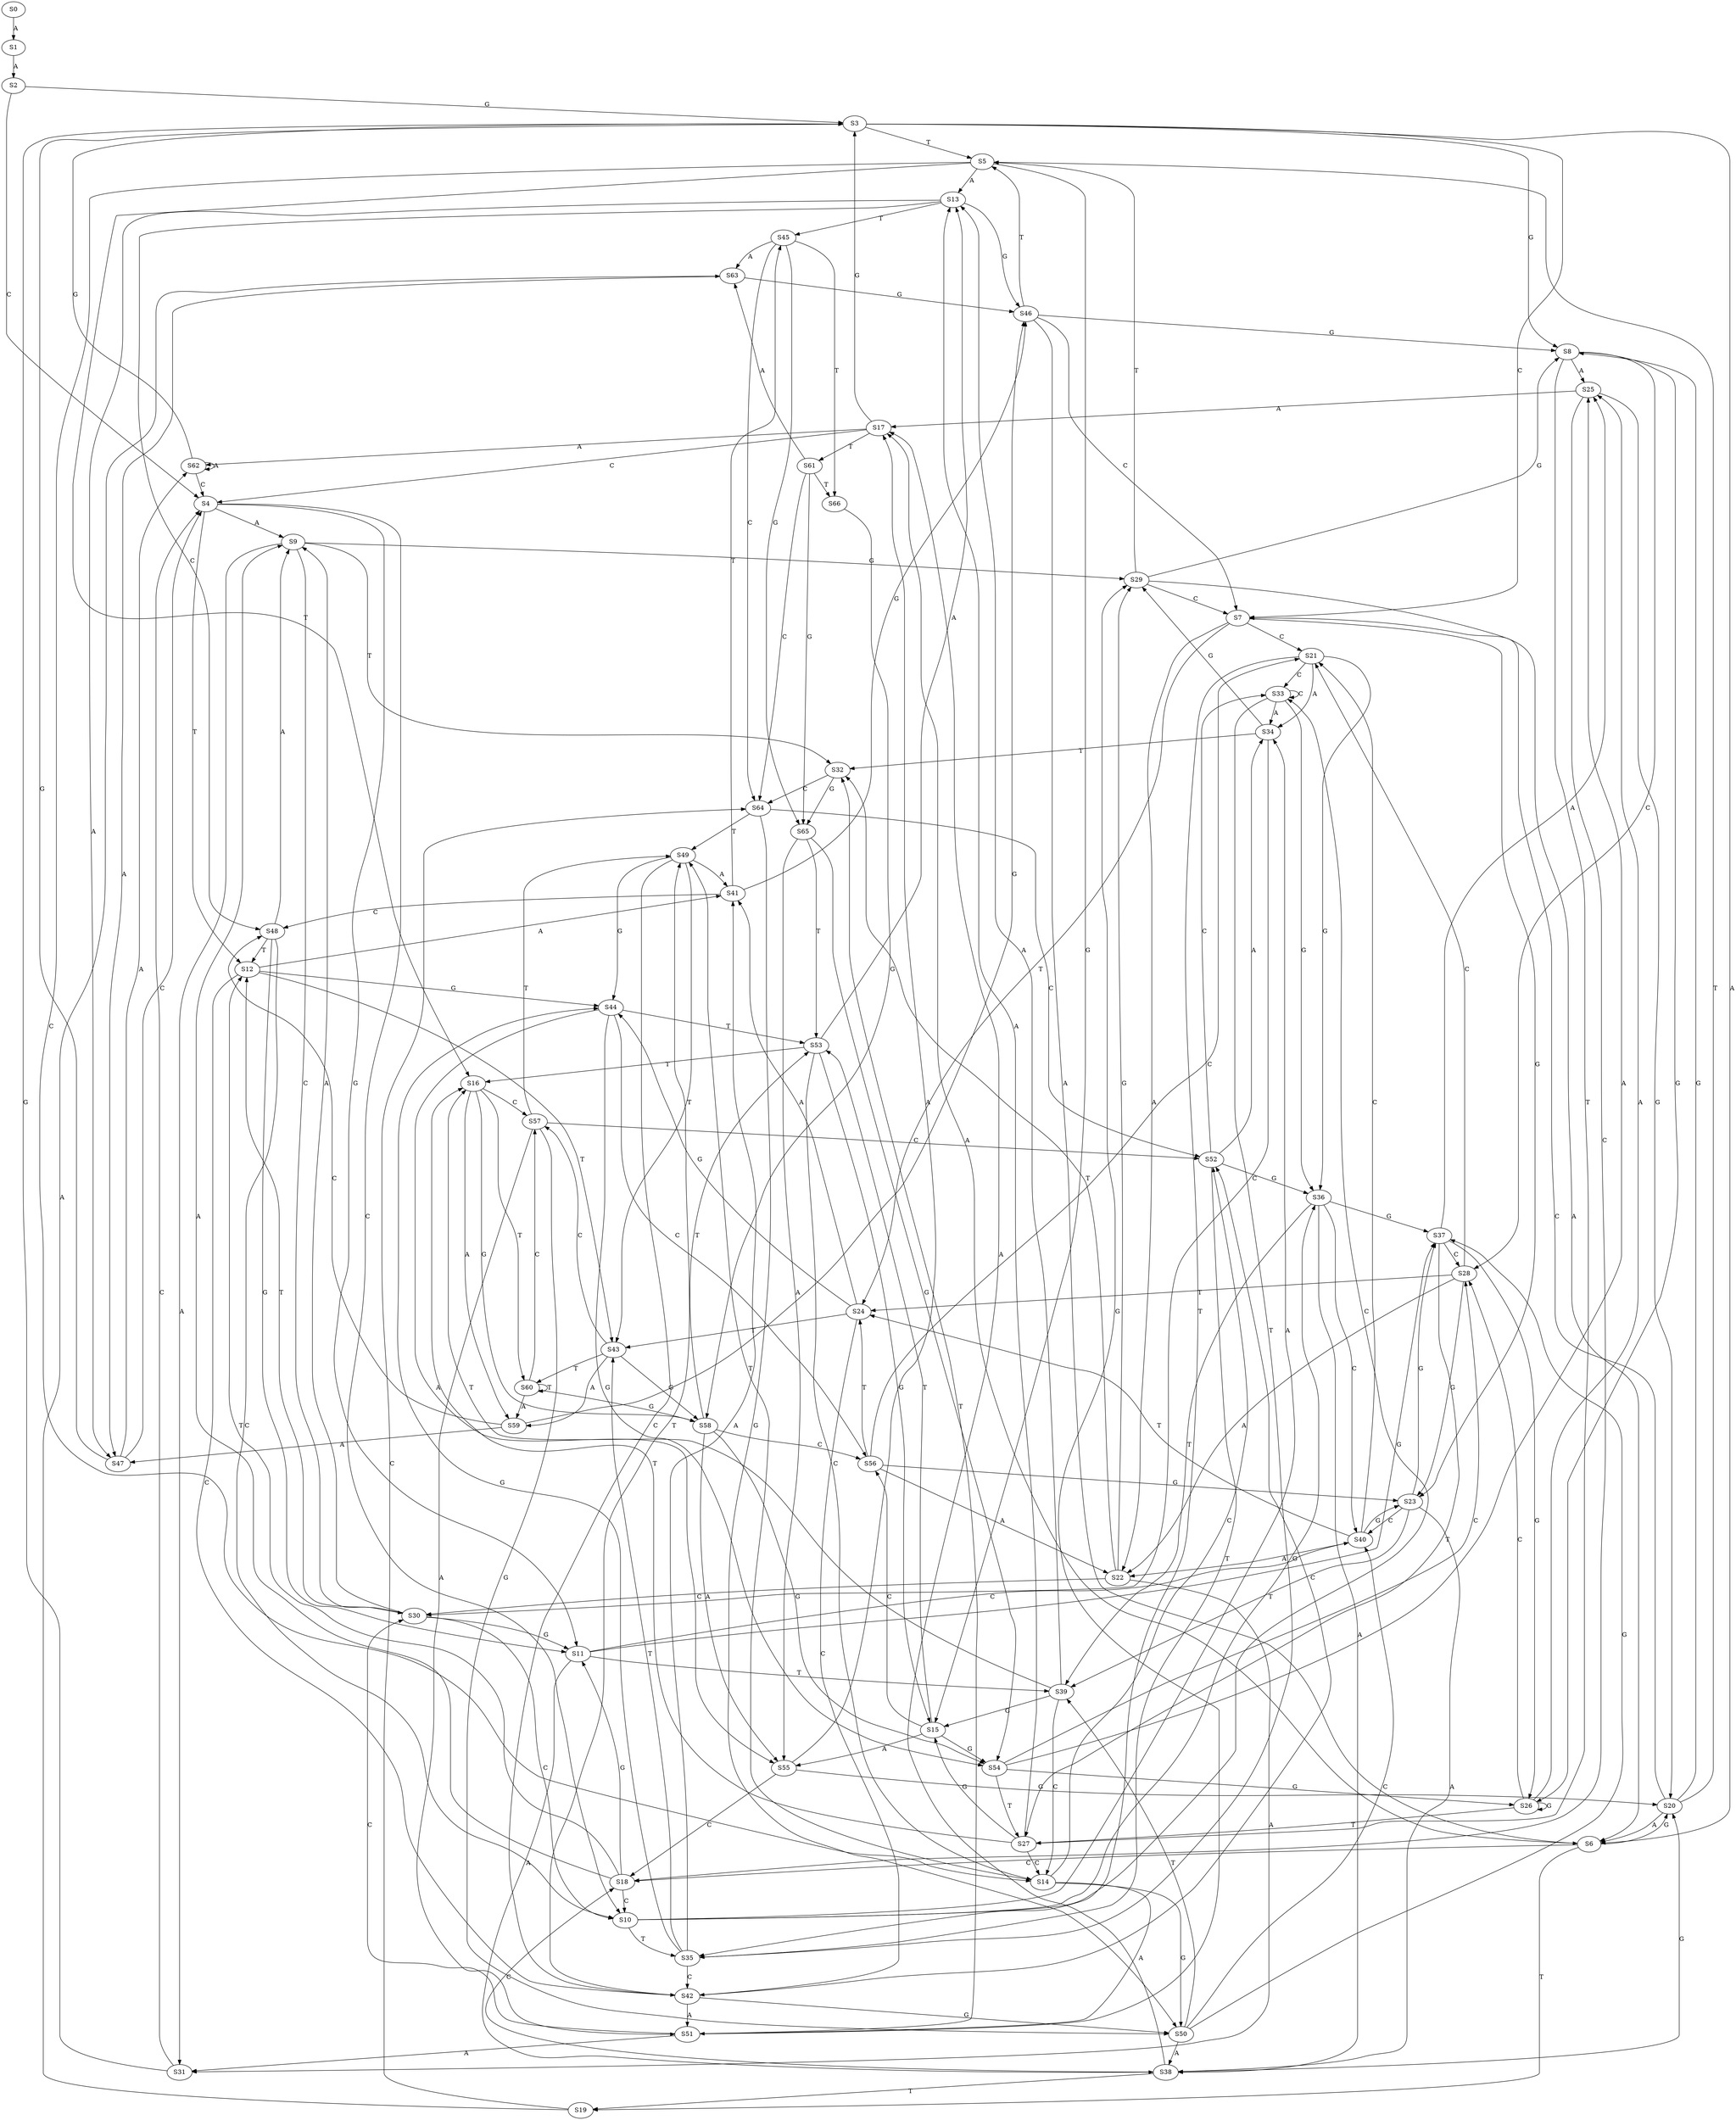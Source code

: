 strict digraph  {
	S0 -> S1 [ label = A ];
	S1 -> S2 [ label = A ];
	S2 -> S3 [ label = G ];
	S2 -> S4 [ label = C ];
	S3 -> S5 [ label = T ];
	S3 -> S6 [ label = A ];
	S3 -> S7 [ label = C ];
	S3 -> S8 [ label = G ];
	S4 -> S9 [ label = A ];
	S4 -> S10 [ label = C ];
	S4 -> S11 [ label = G ];
	S4 -> S12 [ label = T ];
	S5 -> S13 [ label = A ];
	S5 -> S14 [ label = C ];
	S5 -> S15 [ label = G ];
	S5 -> S16 [ label = T ];
	S6 -> S17 [ label = A ];
	S6 -> S18 [ label = C ];
	S6 -> S19 [ label = T ];
	S6 -> S20 [ label = G ];
	S7 -> S21 [ label = C ];
	S7 -> S22 [ label = A ];
	S7 -> S23 [ label = G ];
	S7 -> S24 [ label = T ];
	S8 -> S25 [ label = A ];
	S8 -> S26 [ label = G ];
	S8 -> S27 [ label = T ];
	S8 -> S28 [ label = C ];
	S9 -> S29 [ label = G ];
	S9 -> S30 [ label = C ];
	S9 -> S31 [ label = A ];
	S9 -> S32 [ label = T ];
	S10 -> S33 [ label = C ];
	S10 -> S34 [ label = A ];
	S10 -> S35 [ label = T ];
	S10 -> S36 [ label = G ];
	S11 -> S37 [ label = G ];
	S11 -> S38 [ label = A ];
	S11 -> S39 [ label = T ];
	S11 -> S40 [ label = C ];
	S12 -> S41 [ label = A ];
	S12 -> S42 [ label = C ];
	S12 -> S43 [ label = T ];
	S12 -> S44 [ label = G ];
	S13 -> S45 [ label = T ];
	S13 -> S46 [ label = G ];
	S13 -> S47 [ label = A ];
	S13 -> S48 [ label = C ];
	S14 -> S49 [ label = T ];
	S14 -> S50 [ label = G ];
	S14 -> S51 [ label = A ];
	S14 -> S52 [ label = C ];
	S15 -> S53 [ label = T ];
	S15 -> S54 [ label = G ];
	S15 -> S55 [ label = A ];
	S15 -> S56 [ label = C ];
	S16 -> S57 [ label = C ];
	S16 -> S58 [ label = G ];
	S16 -> S59 [ label = A ];
	S16 -> S60 [ label = T ];
	S17 -> S61 [ label = T ];
	S17 -> S4 [ label = C ];
	S17 -> S62 [ label = A ];
	S17 -> S3 [ label = G ];
	S18 -> S12 [ label = T ];
	S18 -> S11 [ label = G ];
	S18 -> S10 [ label = C ];
	S18 -> S9 [ label = A ];
	S19 -> S63 [ label = A ];
	S19 -> S64 [ label = C ];
	S20 -> S5 [ label = T ];
	S20 -> S8 [ label = G ];
	S20 -> S6 [ label = A ];
	S20 -> S7 [ label = C ];
	S21 -> S36 [ label = G ];
	S21 -> S34 [ label = A ];
	S21 -> S35 [ label = T ];
	S21 -> S33 [ label = C ];
	S22 -> S29 [ label = G ];
	S22 -> S30 [ label = C ];
	S22 -> S31 [ label = A ];
	S22 -> S32 [ label = T ];
	S23 -> S37 [ label = G ];
	S23 -> S38 [ label = A ];
	S23 -> S39 [ label = T ];
	S23 -> S40 [ label = C ];
	S24 -> S41 [ label = A ];
	S24 -> S42 [ label = C ];
	S24 -> S43 [ label = T ];
	S24 -> S44 [ label = G ];
	S25 -> S17 [ label = A ];
	S25 -> S20 [ label = G ];
	S25 -> S18 [ label = C ];
	S26 -> S27 [ label = T ];
	S26 -> S28 [ label = C ];
	S26 -> S26 [ label = G ];
	S26 -> S25 [ label = A ];
	S27 -> S13 [ label = A ];
	S27 -> S14 [ label = C ];
	S27 -> S15 [ label = G ];
	S27 -> S16 [ label = T ];
	S28 -> S24 [ label = T ];
	S28 -> S21 [ label = C ];
	S28 -> S22 [ label = A ];
	S28 -> S23 [ label = G ];
	S29 -> S8 [ label = G ];
	S29 -> S5 [ label = T ];
	S29 -> S6 [ label = A ];
	S29 -> S7 [ label = C ];
	S30 -> S12 [ label = T ];
	S30 -> S11 [ label = G ];
	S30 -> S9 [ label = A ];
	S30 -> S10 [ label = C ];
	S31 -> S3 [ label = G ];
	S31 -> S4 [ label = C ];
	S32 -> S64 [ label = C ];
	S32 -> S65 [ label = G ];
	S33 -> S36 [ label = G ];
	S33 -> S33 [ label = C ];
	S33 -> S34 [ label = A ];
	S33 -> S35 [ label = T ];
	S34 -> S29 [ label = G ];
	S34 -> S32 [ label = T ];
	S34 -> S30 [ label = C ];
	S35 -> S44 [ label = G ];
	S35 -> S42 [ label = C ];
	S35 -> S43 [ label = T ];
	S35 -> S41 [ label = A ];
	S36 -> S38 [ label = A ];
	S36 -> S37 [ label = G ];
	S36 -> S39 [ label = T ];
	S36 -> S40 [ label = C ];
	S37 -> S25 [ label = A ];
	S37 -> S26 [ label = G ];
	S37 -> S28 [ label = C ];
	S37 -> S27 [ label = T ];
	S38 -> S17 [ label = A ];
	S38 -> S18 [ label = C ];
	S38 -> S20 [ label = G ];
	S38 -> S19 [ label = T ];
	S39 -> S14 [ label = C ];
	S39 -> S13 [ label = A ];
	S39 -> S15 [ label = G ];
	S39 -> S16 [ label = T ];
	S40 -> S23 [ label = G ];
	S40 -> S24 [ label = T ];
	S40 -> S21 [ label = C ];
	S40 -> S22 [ label = A ];
	S41 -> S46 [ label = G ];
	S41 -> S45 [ label = T ];
	S41 -> S48 [ label = C ];
	S42 -> S49 [ label = T ];
	S42 -> S50 [ label = G ];
	S42 -> S52 [ label = C ];
	S42 -> S51 [ label = A ];
	S43 -> S57 [ label = C ];
	S43 -> S60 [ label = T ];
	S43 -> S58 [ label = G ];
	S43 -> S59 [ label = A ];
	S44 -> S55 [ label = A ];
	S44 -> S56 [ label = C ];
	S44 -> S54 [ label = G ];
	S44 -> S53 [ label = T ];
	S45 -> S64 [ label = C ];
	S45 -> S63 [ label = A ];
	S45 -> S66 [ label = T ];
	S45 -> S65 [ label = G ];
	S46 -> S5 [ label = T ];
	S46 -> S6 [ label = A ];
	S46 -> S7 [ label = C ];
	S46 -> S8 [ label = G ];
	S47 -> S3 [ label = G ];
	S47 -> S62 [ label = A ];
	S47 -> S4 [ label = C ];
	S48 -> S11 [ label = G ];
	S48 -> S12 [ label = T ];
	S48 -> S9 [ label = A ];
	S48 -> S10 [ label = C ];
	S49 -> S44 [ label = G ];
	S49 -> S42 [ label = C ];
	S49 -> S41 [ label = A ];
	S49 -> S43 [ label = T ];
	S50 -> S37 [ label = G ];
	S50 -> S39 [ label = T ];
	S50 -> S40 [ label = C ];
	S50 -> S38 [ label = A ];
	S51 -> S32 [ label = T ];
	S51 -> S30 [ label = C ];
	S51 -> S31 [ label = A ];
	S51 -> S29 [ label = G ];
	S52 -> S33 [ label = C ];
	S52 -> S34 [ label = A ];
	S52 -> S35 [ label = T ];
	S52 -> S36 [ label = G ];
	S53 -> S14 [ label = C ];
	S53 -> S16 [ label = T ];
	S53 -> S15 [ label = G ];
	S53 -> S13 [ label = A ];
	S54 -> S26 [ label = G ];
	S54 -> S28 [ label = C ];
	S54 -> S25 [ label = A ];
	S54 -> S27 [ label = T ];
	S55 -> S20 [ label = G ];
	S55 -> S18 [ label = C ];
	S55 -> S17 [ label = A ];
	S56 -> S21 [ label = C ];
	S56 -> S23 [ label = G ];
	S56 -> S24 [ label = T ];
	S56 -> S22 [ label = A ];
	S57 -> S51 [ label = A ];
	S57 -> S52 [ label = C ];
	S57 -> S50 [ label = G ];
	S57 -> S49 [ label = T ];
	S58 -> S54 [ label = G ];
	S58 -> S56 [ label = C ];
	S58 -> S53 [ label = T ];
	S58 -> S55 [ label = A ];
	S59 -> S48 [ label = C ];
	S59 -> S46 [ label = G ];
	S59 -> S47 [ label = A ];
	S60 -> S58 [ label = G ];
	S60 -> S60 [ label = T ];
	S60 -> S57 [ label = C ];
	S60 -> S59 [ label = A ];
	S61 -> S63 [ label = A ];
	S61 -> S64 [ label = C ];
	S61 -> S65 [ label = G ];
	S61 -> S66 [ label = T ];
	S62 -> S3 [ label = G ];
	S62 -> S4 [ label = C ];
	S62 -> S62 [ label = A ];
	S63 -> S46 [ label = G ];
	S63 -> S47 [ label = A ];
	S64 -> S52 [ label = C ];
	S64 -> S50 [ label = G ];
	S64 -> S49 [ label = T ];
	S65 -> S54 [ label = G ];
	S65 -> S55 [ label = A ];
	S65 -> S53 [ label = T ];
	S66 -> S58 [ label = G ];
}
